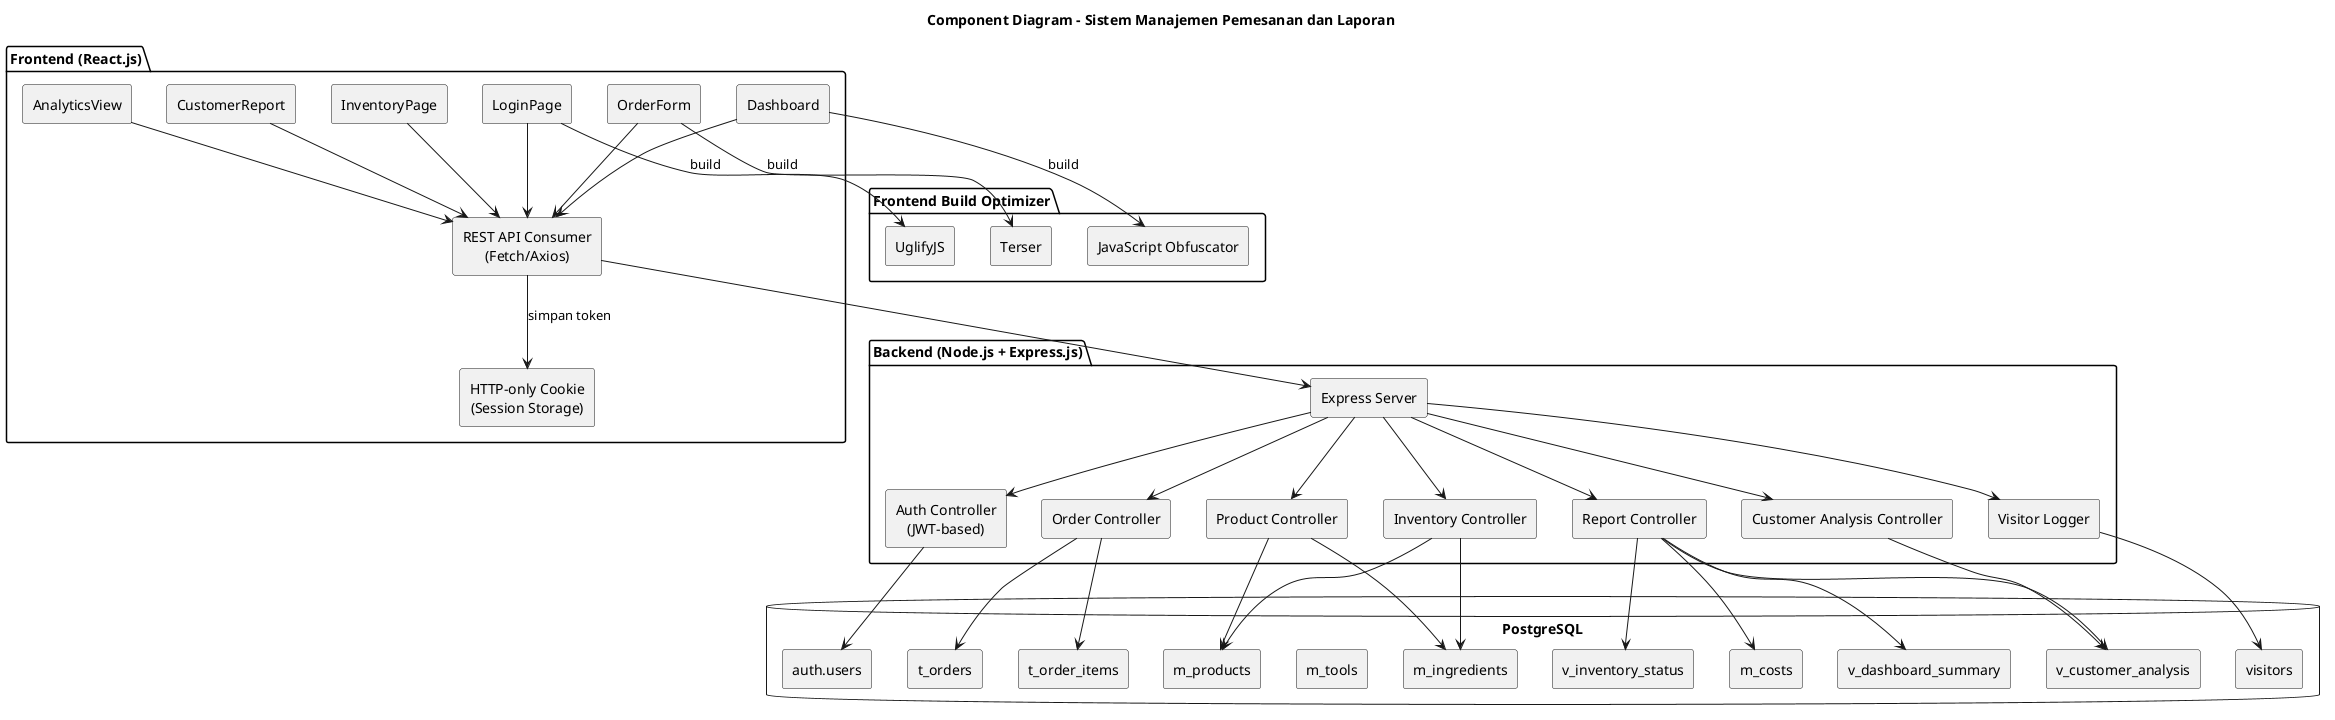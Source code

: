 @startuml
title Component Diagram – Sistem Manajemen Pemesanan dan Laporan

skinparam componentStyle rectangle
skinparam defaultTextAlignment center

' === FRONTEND ===
package "Frontend (React.js)" {
  [LoginPage]
  [OrderForm]
  [Dashboard]
  [InventoryPage]
  [CustomerReport]
  [AnalyticsView]

  component "HTTP-only Cookie\n(Session Storage)" as CookieStorage
  component "REST API Consumer\n(Fetch/Axios)" as APIConsumer

  LoginPage --> APIConsumer
  OrderForm --> APIConsumer
  Dashboard --> APIConsumer
  InventoryPage --> APIConsumer
  CustomerReport --> APIConsumer
  AnalyticsView --> APIConsumer

  APIConsumer --> CookieStorage : simpan token
}

' === BACKEND ===
package "Backend (Node.js + Express.js)" {
  component "Express Server" as Express
  component "Auth Controller\n(JWT-based)" as Auth
  component "Order Controller" as Order
  component "Product Controller" as Product
  component "Inventory Controller" as Inventory
  component "Report Controller" as Report
  component "Customer Analysis Controller" as CustomerAnalysis
  component "Visitor Logger" as Visitor

  Express --> Auth
  Express --> Order
  Express --> Product
  Express --> Inventory
  Express --> Report
  Express --> CustomerAnalysis
  Express --> Visitor
}

' === DATABASE (PostgreSQL) ===
database "PostgreSQL" {
  [auth.users]
  [t_orders]
  [t_order_items]
  [m_products]
  [m_ingredients]
  [m_costs]
  [m_tools]
  [visitors]
  [v_dashboard_summary]
  [v_inventory_status]
  [v_customer_analysis]
}

' === OPTIMIZATION TOOLS ===
package "Frontend Build Optimizer" {
  [UglifyJS]
  [Terser]
  [JavaScript Obfuscator]
}

' === RELATIONSHIP ===
APIConsumer --> Express

' Backend -> DB
Auth --> [auth.users]
Order --> [t_orders]
Order --> [t_order_items]
Product --> [m_products]
Product --> [m_ingredients]
Inventory --> [m_ingredients]
Inventory --> [m_products]
Visitor --> [visitors]
CustomerAnalysis --> [v_customer_analysis]
Report --> [v_dashboard_summary]
Report --> [v_inventory_status]
Report --> [v_customer_analysis]
Report --> [m_costs]

' Optimization tools
[LoginPage] --> [UglifyJS] : build
[OrderForm] --> [Terser] : build
[Dashboard] --> [JavaScript Obfuscator] : build
@enduml